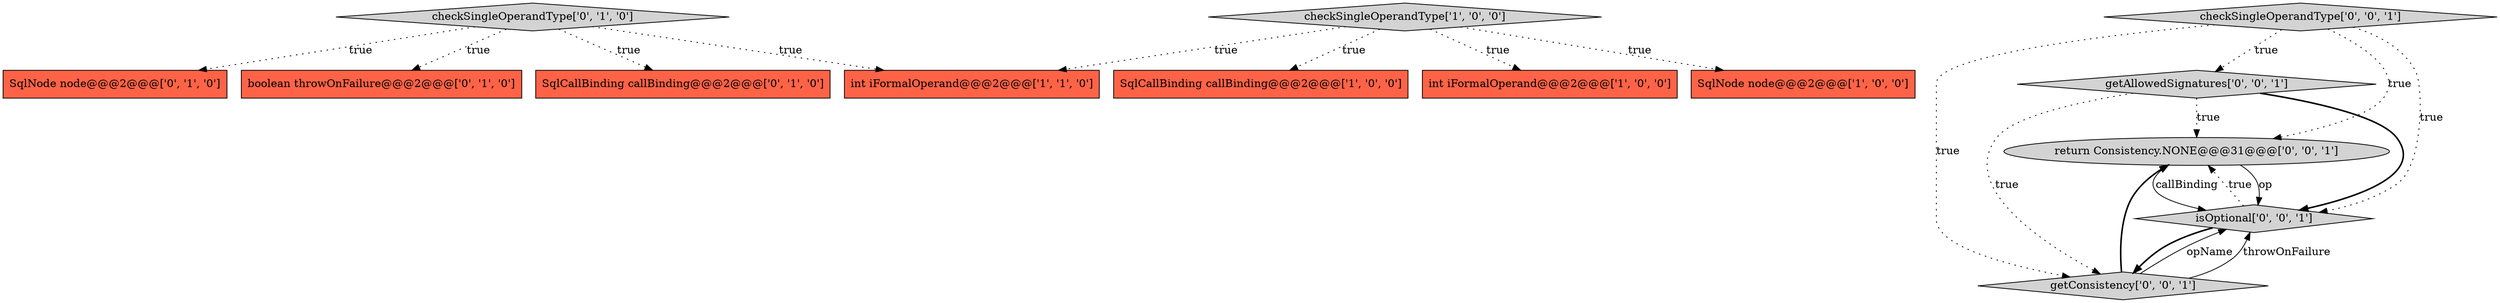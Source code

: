 digraph {
7 [style = filled, label = "SqlNode node@@@2@@@['0', '1', '0']", fillcolor = tomato, shape = box image = "AAA0AAABBB2BBB"];
12 [style = filled, label = "return Consistency.NONE@@@31@@@['0', '0', '1']", fillcolor = lightgray, shape = ellipse image = "AAA0AAABBB3BBB"];
0 [style = filled, label = "SqlCallBinding callBinding@@@2@@@['1', '0', '0']", fillcolor = tomato, shape = box image = "AAA0AAABBB1BBB"];
5 [style = filled, label = "boolean throwOnFailure@@@2@@@['0', '1', '0']", fillcolor = tomato, shape = box image = "AAA0AAABBB2BBB"];
2 [style = filled, label = "int iFormalOperand@@@2@@@['1', '0', '0']", fillcolor = tomato, shape = box image = "AAA0AAABBB1BBB"];
10 [style = filled, label = "getConsistency['0', '0', '1']", fillcolor = lightgray, shape = diamond image = "AAA0AAABBB3BBB"];
6 [style = filled, label = "SqlCallBinding callBinding@@@2@@@['0', '1', '0']", fillcolor = tomato, shape = box image = "AAA0AAABBB2BBB"];
9 [style = filled, label = "isOptional['0', '0', '1']", fillcolor = lightgray, shape = diamond image = "AAA0AAABBB3BBB"];
3 [style = filled, label = "int iFormalOperand@@@2@@@['1', '1', '0']", fillcolor = tomato, shape = box image = "AAA0AAABBB1BBB"];
11 [style = filled, label = "checkSingleOperandType['0', '0', '1']", fillcolor = lightgray, shape = diamond image = "AAA0AAABBB3BBB"];
8 [style = filled, label = "checkSingleOperandType['0', '1', '0']", fillcolor = lightgray, shape = diamond image = "AAA0AAABBB2BBB"];
4 [style = filled, label = "checkSingleOperandType['1', '0', '0']", fillcolor = lightgray, shape = diamond image = "AAA0AAABBB1BBB"];
1 [style = filled, label = "SqlNode node@@@2@@@['1', '0', '0']", fillcolor = tomato, shape = box image = "AAA0AAABBB1BBB"];
13 [style = filled, label = "getAllowedSignatures['0', '0', '1']", fillcolor = lightgray, shape = diamond image = "AAA0AAABBB3BBB"];
9->12 [style = dotted, label="true"];
13->12 [style = dotted, label="true"];
4->1 [style = dotted, label="true"];
11->10 [style = dotted, label="true"];
4->0 [style = dotted, label="true"];
11->12 [style = dotted, label="true"];
8->7 [style = dotted, label="true"];
11->9 [style = dotted, label="true"];
11->13 [style = dotted, label="true"];
9->10 [style = bold, label=""];
13->10 [style = dotted, label="true"];
10->9 [style = solid, label="opName"];
8->3 [style = dotted, label="true"];
10->9 [style = solid, label="throwOnFailure"];
12->9 [style = solid, label="op"];
4->3 [style = dotted, label="true"];
8->6 [style = dotted, label="true"];
8->5 [style = dotted, label="true"];
10->12 [style = bold, label=""];
12->9 [style = solid, label="callBinding"];
13->9 [style = bold, label=""];
4->2 [style = dotted, label="true"];
}
